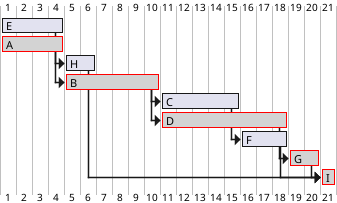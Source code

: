 @startgantt
[E] requires 4 days
[A] requires 4 days
[A] is colored in LightGray/Red
[H] requires 2 days
[H] starts at [E]'s end
[B] requires 6 days
[B] is colored in LightGray/Red
[B] starts at [A]'s end
[C] requires 5 days
[C] starts at [B]'s end
[D] requires 8 days
[D] is colored in LightGray/Red
[D] starts at [B]'s end
[F] requires 3 days
[F] starts at [C]'s end
[G] requires 2 days
[G] is colored in LightGray/Red
[G] starts at [D]'s end
[I] requires 1 days
[I] is colored in LightGray/Red
[I] starts at [F]'s end
[I] starts at [G]'s end
[I] starts at [H]'s end
@endgantt

